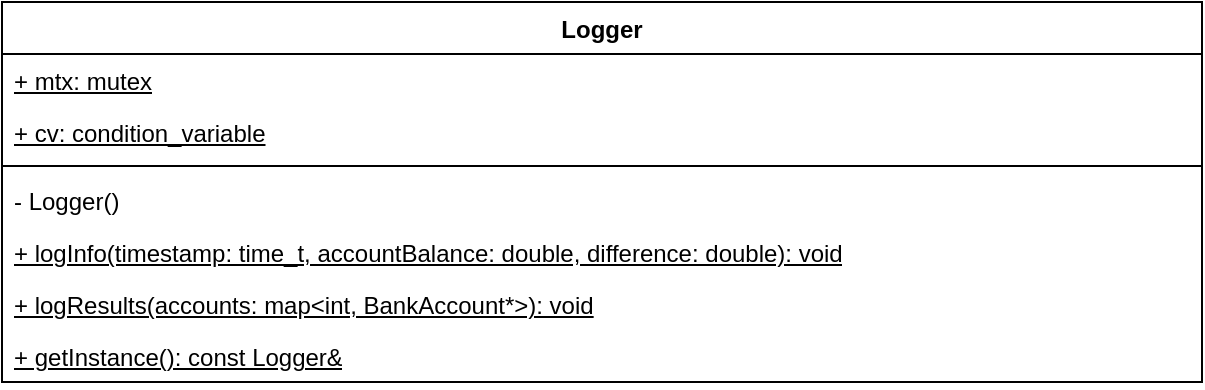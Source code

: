 <mxfile version="26.0.4">
  <diagram name="Sida-1" id="AAde0w5Uh9WTfsvAbCRD">
    <mxGraphModel dx="683" dy="398" grid="1" gridSize="10" guides="1" tooltips="1" connect="1" arrows="1" fold="1" page="1" pageScale="1" pageWidth="827" pageHeight="1169" math="0" shadow="0">
      <root>
        <mxCell id="0" />
        <mxCell id="1" parent="0" />
        <mxCell id="whBVDRz-45yNxcz6fZMt-1" value="Logger" style="swimlane;fontStyle=1;align=center;verticalAlign=top;childLayout=stackLayout;horizontal=1;startSize=26;horizontalStack=0;resizeParent=1;resizeParentMax=0;resizeLast=0;collapsible=1;marginBottom=0;whiteSpace=wrap;html=1;" vertex="1" parent="1">
          <mxGeometry x="80" y="240" width="600" height="190" as="geometry" />
        </mxCell>
        <mxCell id="whBVDRz-45yNxcz6fZMt-2" value="+ mtx: mutex" style="text;strokeColor=none;fillColor=none;align=left;verticalAlign=top;spacingLeft=4;spacingRight=4;overflow=hidden;rotatable=0;points=[[0,0.5],[1,0.5]];portConstraint=eastwest;whiteSpace=wrap;html=1;fontStyle=4" vertex="1" parent="whBVDRz-45yNxcz6fZMt-1">
          <mxGeometry y="26" width="600" height="26" as="geometry" />
        </mxCell>
        <mxCell id="whBVDRz-45yNxcz6fZMt-17" value="+ cv: condition_variable" style="text;strokeColor=none;fillColor=none;align=left;verticalAlign=top;spacingLeft=4;spacingRight=4;overflow=hidden;rotatable=0;points=[[0,0.5],[1,0.5]];portConstraint=eastwest;whiteSpace=wrap;html=1;fontStyle=4" vertex="1" parent="whBVDRz-45yNxcz6fZMt-1">
          <mxGeometry y="52" width="600" height="26" as="geometry" />
        </mxCell>
        <mxCell id="whBVDRz-45yNxcz6fZMt-3" value="" style="line;strokeWidth=1;fillColor=none;align=left;verticalAlign=middle;spacingTop=-1;spacingLeft=3;spacingRight=3;rotatable=0;labelPosition=right;points=[];portConstraint=eastwest;strokeColor=inherit;" vertex="1" parent="whBVDRz-45yNxcz6fZMt-1">
          <mxGeometry y="78" width="600" height="8" as="geometry" />
        </mxCell>
        <mxCell id="whBVDRz-45yNxcz6fZMt-13" value="- Logger()" style="text;strokeColor=none;fillColor=none;align=left;verticalAlign=top;spacingLeft=4;spacingRight=4;overflow=hidden;rotatable=0;points=[[0,0.5],[1,0.5]];portConstraint=eastwest;whiteSpace=wrap;html=1;fontStyle=0" vertex="1" parent="whBVDRz-45yNxcz6fZMt-1">
          <mxGeometry y="86" width="600" height="26" as="geometry" />
        </mxCell>
        <mxCell id="whBVDRz-45yNxcz6fZMt-7" value="+ logInfo(timestamp: time_t, accountBalance: double, difference: double): void" style="text;strokeColor=none;fillColor=none;align=left;verticalAlign=top;spacingLeft=4;spacingRight=4;overflow=hidden;rotatable=0;points=[[0,0.5],[1,0.5]];portConstraint=eastwest;whiteSpace=wrap;html=1;fontStyle=4" vertex="1" parent="whBVDRz-45yNxcz6fZMt-1">
          <mxGeometry y="112" width="600" height="26" as="geometry" />
        </mxCell>
        <mxCell id="whBVDRz-45yNxcz6fZMt-18" value="+ logResults(accounts: map&amp;lt;int, BankAccount*&amp;gt;): void" style="text;strokeColor=none;fillColor=none;align=left;verticalAlign=top;spacingLeft=4;spacingRight=4;overflow=hidden;rotatable=0;points=[[0,0.5],[1,0.5]];portConstraint=eastwest;whiteSpace=wrap;html=1;fontStyle=4" vertex="1" parent="whBVDRz-45yNxcz6fZMt-1">
          <mxGeometry y="138" width="600" height="26" as="geometry" />
        </mxCell>
        <mxCell id="whBVDRz-45yNxcz6fZMt-9" value="+ getInstance(): const Logger&amp;amp;" style="text;strokeColor=none;fillColor=none;align=left;verticalAlign=top;spacingLeft=4;spacingRight=4;overflow=hidden;rotatable=0;points=[[0,0.5],[1,0.5]];portConstraint=eastwest;whiteSpace=wrap;html=1;fontStyle=4" vertex="1" parent="whBVDRz-45yNxcz6fZMt-1">
          <mxGeometry y="164" width="600" height="26" as="geometry" />
        </mxCell>
      </root>
    </mxGraphModel>
  </diagram>
</mxfile>
